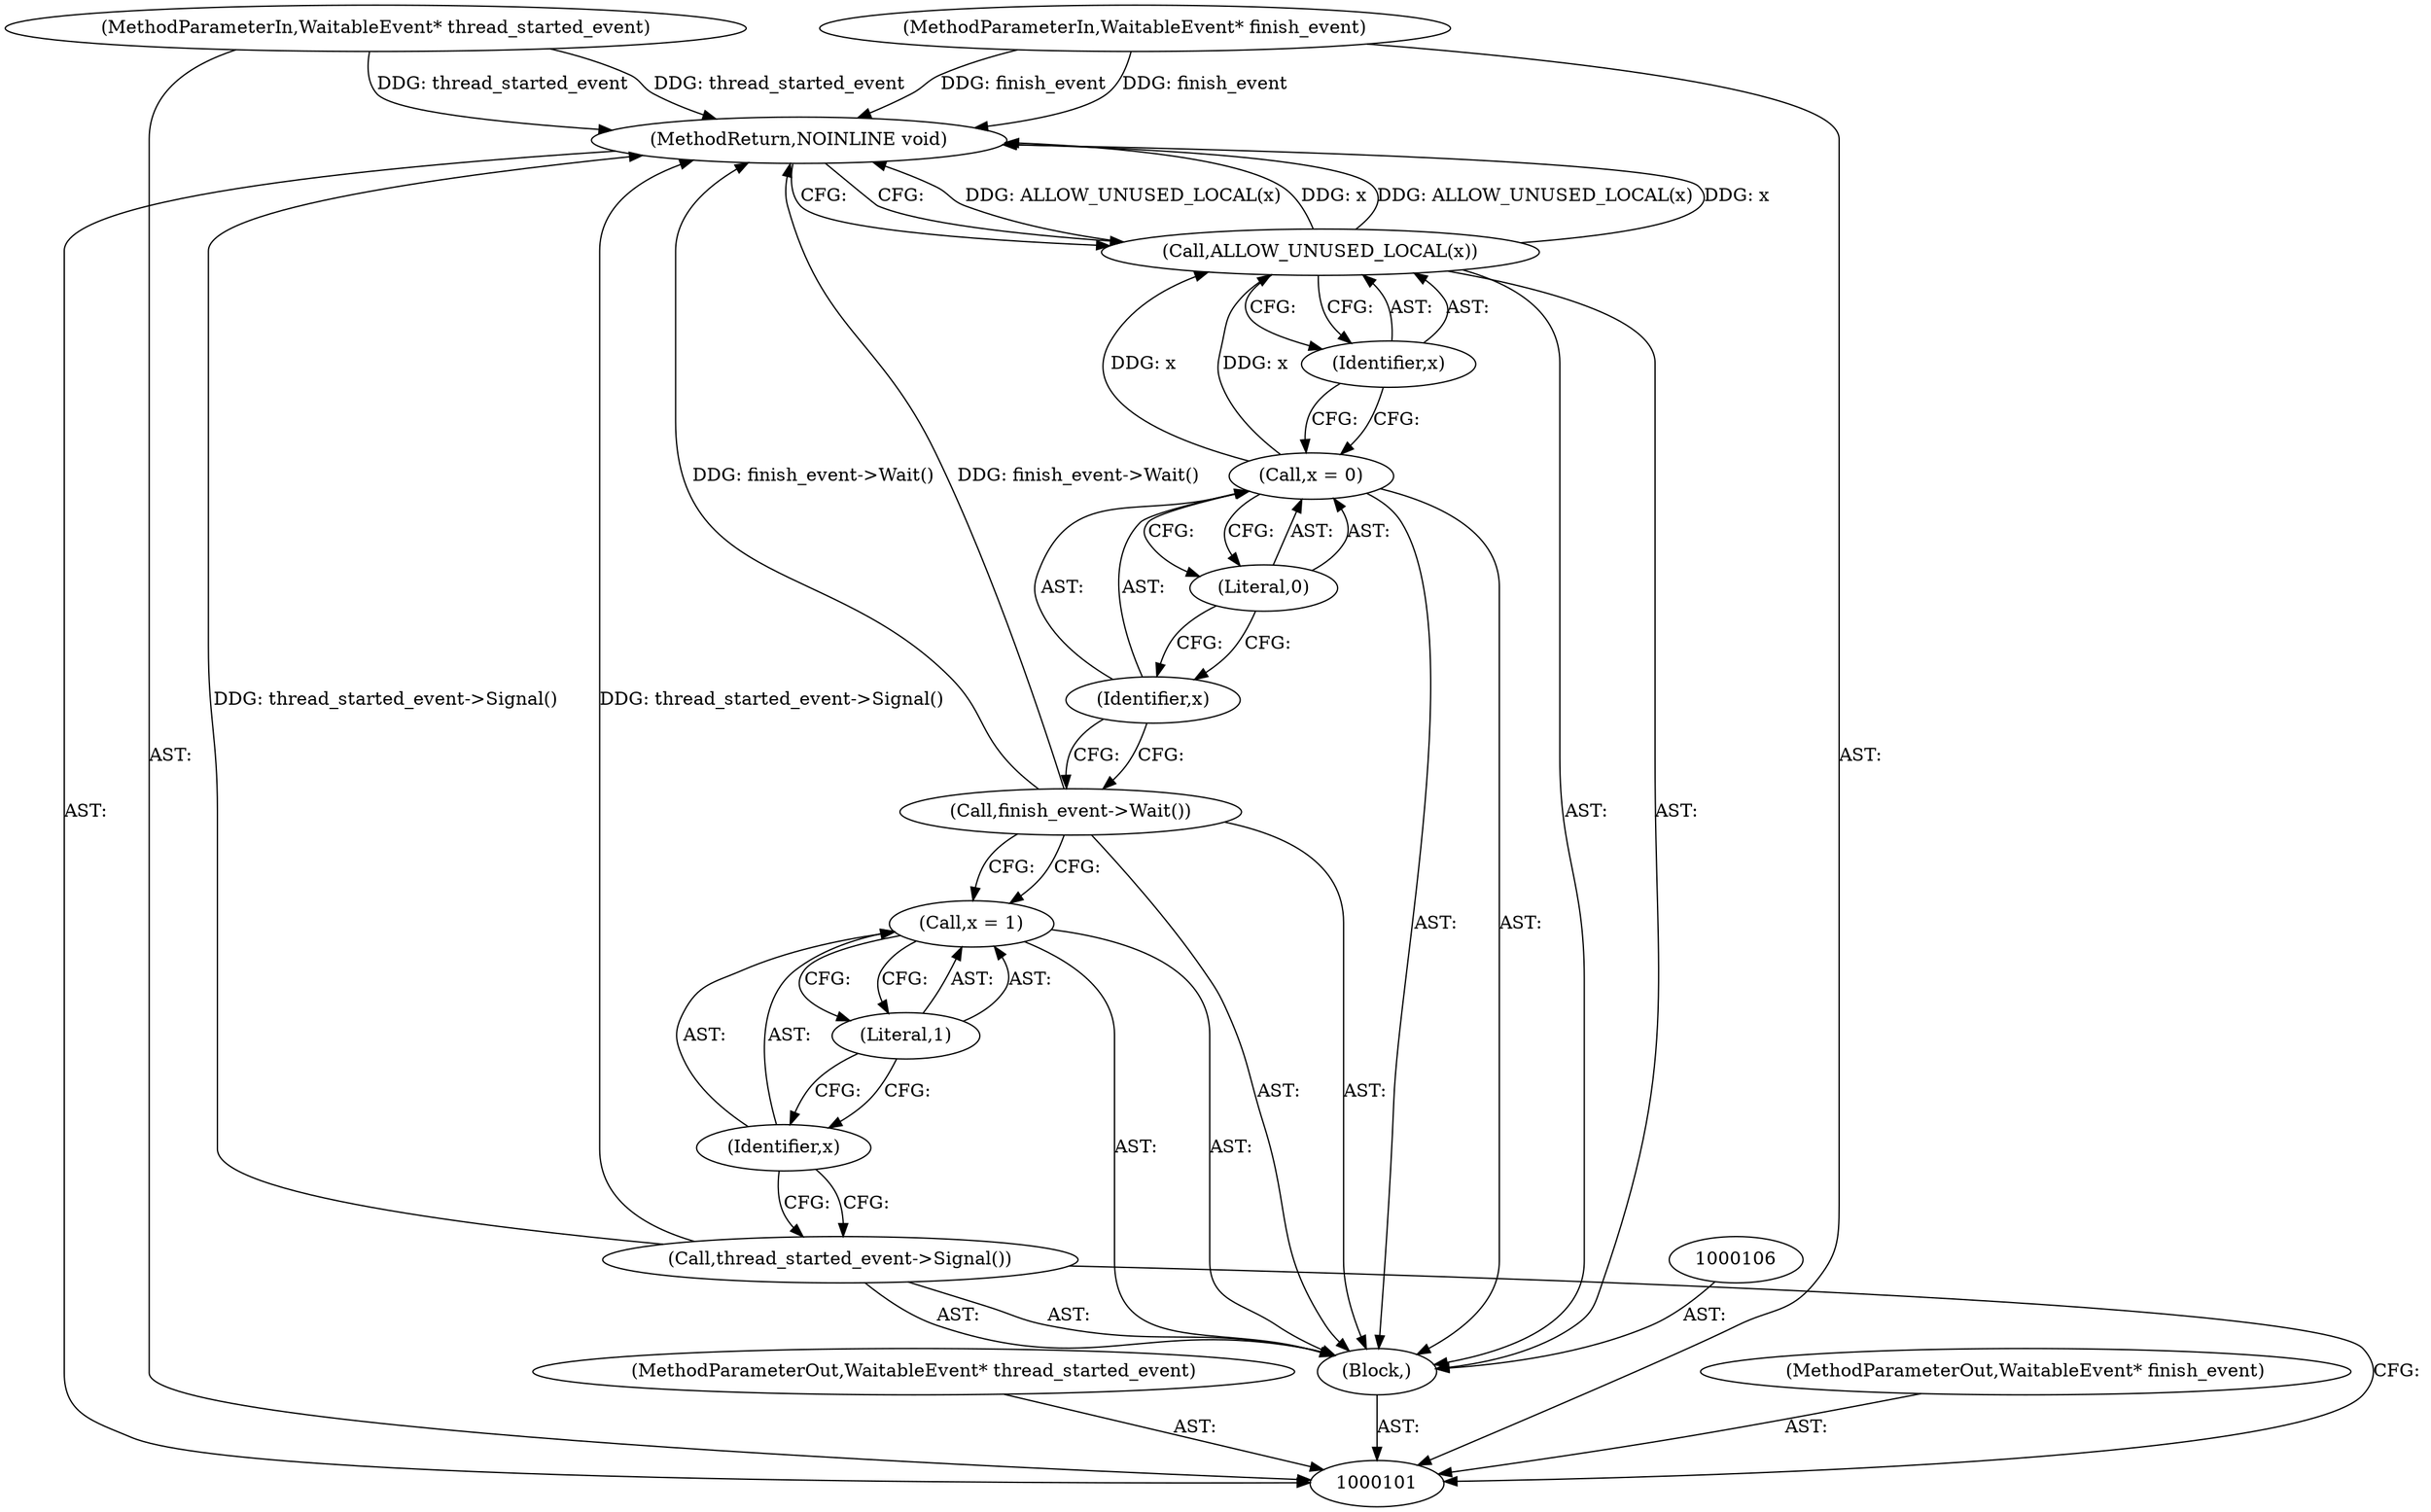 digraph "1_Chrome_0fb75f1e468fe9054be3b3d3d5b9bf9a66e4199d_4" {
"1000116" [label="(MethodReturn,NOINLINE void)"];
"1000102" [label="(MethodParameterIn,WaitableEvent* thread_started_event)"];
"1000138" [label="(MethodParameterOut,WaitableEvent* thread_started_event)"];
"1000104" [label="(Block,)"];
"1000103" [label="(MethodParameterIn,WaitableEvent* finish_event)"];
"1000139" [label="(MethodParameterOut,WaitableEvent* finish_event)"];
"1000105" [label="(Call,thread_started_event->Signal())"];
"1000107" [label="(Call,x = 1)"];
"1000108" [label="(Identifier,x)"];
"1000109" [label="(Literal,1)"];
"1000110" [label="(Call,finish_event->Wait())"];
"1000111" [label="(Call,x = 0)"];
"1000112" [label="(Identifier,x)"];
"1000113" [label="(Literal,0)"];
"1000114" [label="(Call,ALLOW_UNUSED_LOCAL(x))"];
"1000115" [label="(Identifier,x)"];
"1000116" -> "1000101"  [label="AST: "];
"1000116" -> "1000114"  [label="CFG: "];
"1000105" -> "1000116"  [label="DDG: thread_started_event->Signal()"];
"1000114" -> "1000116"  [label="DDG: ALLOW_UNUSED_LOCAL(x)"];
"1000114" -> "1000116"  [label="DDG: x"];
"1000103" -> "1000116"  [label="DDG: finish_event"];
"1000102" -> "1000116"  [label="DDG: thread_started_event"];
"1000110" -> "1000116"  [label="DDG: finish_event->Wait()"];
"1000102" -> "1000101"  [label="AST: "];
"1000102" -> "1000116"  [label="DDG: thread_started_event"];
"1000138" -> "1000101"  [label="AST: "];
"1000104" -> "1000101"  [label="AST: "];
"1000105" -> "1000104"  [label="AST: "];
"1000106" -> "1000104"  [label="AST: "];
"1000107" -> "1000104"  [label="AST: "];
"1000110" -> "1000104"  [label="AST: "];
"1000111" -> "1000104"  [label="AST: "];
"1000114" -> "1000104"  [label="AST: "];
"1000103" -> "1000101"  [label="AST: "];
"1000103" -> "1000116"  [label="DDG: finish_event"];
"1000139" -> "1000101"  [label="AST: "];
"1000105" -> "1000104"  [label="AST: "];
"1000105" -> "1000101"  [label="CFG: "];
"1000108" -> "1000105"  [label="CFG: "];
"1000105" -> "1000116"  [label="DDG: thread_started_event->Signal()"];
"1000107" -> "1000104"  [label="AST: "];
"1000107" -> "1000109"  [label="CFG: "];
"1000108" -> "1000107"  [label="AST: "];
"1000109" -> "1000107"  [label="AST: "];
"1000110" -> "1000107"  [label="CFG: "];
"1000108" -> "1000107"  [label="AST: "];
"1000108" -> "1000105"  [label="CFG: "];
"1000109" -> "1000108"  [label="CFG: "];
"1000109" -> "1000107"  [label="AST: "];
"1000109" -> "1000108"  [label="CFG: "];
"1000107" -> "1000109"  [label="CFG: "];
"1000110" -> "1000104"  [label="AST: "];
"1000110" -> "1000107"  [label="CFG: "];
"1000112" -> "1000110"  [label="CFG: "];
"1000110" -> "1000116"  [label="DDG: finish_event->Wait()"];
"1000111" -> "1000104"  [label="AST: "];
"1000111" -> "1000113"  [label="CFG: "];
"1000112" -> "1000111"  [label="AST: "];
"1000113" -> "1000111"  [label="AST: "];
"1000115" -> "1000111"  [label="CFG: "];
"1000111" -> "1000114"  [label="DDG: x"];
"1000112" -> "1000111"  [label="AST: "];
"1000112" -> "1000110"  [label="CFG: "];
"1000113" -> "1000112"  [label="CFG: "];
"1000113" -> "1000111"  [label="AST: "];
"1000113" -> "1000112"  [label="CFG: "];
"1000111" -> "1000113"  [label="CFG: "];
"1000114" -> "1000104"  [label="AST: "];
"1000114" -> "1000115"  [label="CFG: "];
"1000115" -> "1000114"  [label="AST: "];
"1000116" -> "1000114"  [label="CFG: "];
"1000114" -> "1000116"  [label="DDG: ALLOW_UNUSED_LOCAL(x)"];
"1000114" -> "1000116"  [label="DDG: x"];
"1000111" -> "1000114"  [label="DDG: x"];
"1000115" -> "1000114"  [label="AST: "];
"1000115" -> "1000111"  [label="CFG: "];
"1000114" -> "1000115"  [label="CFG: "];
}
